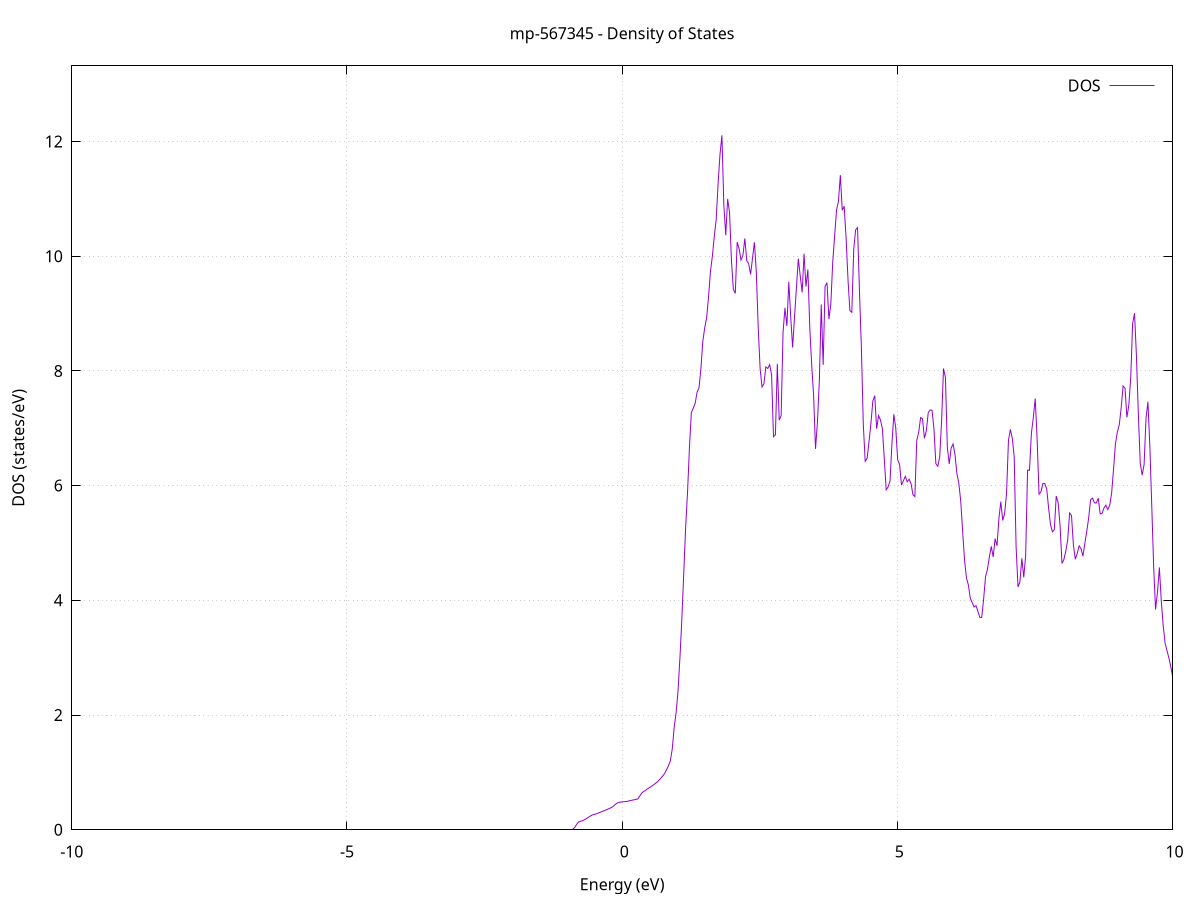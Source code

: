 set title 'mp-567345 - Density of States'
set xlabel 'Energy (eV)'
set ylabel 'DOS (states/eV)'
set grid
set xrange [-10:10]
set yrange [0:13.317]
set xzeroaxis lt -1
set terminal png size 800,600
set output 'mp-567345_dos_gnuplot.png'
plot '-' using 1:2 with lines title 'DOS'
-43.484700 0.000000
-43.450000 0.000000
-43.415300 0.000000
-43.380600 0.000000
-43.345900 0.000000
-43.311200 0.000000
-43.276400 0.000000
-43.241700 0.000000
-43.207000 0.000000
-43.172300 0.000000
-43.137600 0.000000
-43.102900 0.000000
-43.068200 0.000000
-43.033500 0.000000
-42.998800 0.000000
-42.964000 0.000000
-42.929300 0.000000
-42.894600 0.000000
-42.859900 0.000000
-42.825200 0.000000
-42.790500 0.000000
-42.755800 0.000000
-42.721100 0.000000
-42.686400 0.000000
-42.651700 0.000000
-42.616900 0.000000
-42.582200 0.000000
-42.547500 0.000000
-42.512800 0.000000
-42.478100 0.000000
-42.443400 0.000000
-42.408700 0.000000
-42.374000 0.000000
-42.339300 0.000000
-42.304500 0.000000
-42.269800 0.000000
-42.235100 0.000000
-42.200400 0.000000
-42.165700 0.000000
-42.131000 0.000000
-42.096300 0.000000
-42.061600 0.000000
-42.026900 0.000000
-41.992100 0.000000
-41.957400 0.000000
-41.922700 0.000000
-41.888000 0.000000
-41.853300 0.000000
-41.818600 0.000000
-41.783900 0.000000
-41.749200 0.000000
-41.714500 0.000000
-41.679700 0.000000
-41.645000 0.000000
-41.610300 0.000000
-41.575600 0.000000
-41.540900 0.000000
-41.506200 0.000000
-41.471500 0.000000
-41.436800 0.000000
-41.402100 0.000000
-41.367400 0.000000
-41.332600 0.000000
-41.297900 0.000000
-41.263200 0.000000
-41.228500 0.000000
-41.193800 0.000000
-41.159100 0.000000
-41.124400 0.000000
-41.089700 0.000000
-41.055000 0.000000
-41.020200 0.000000
-40.985500 0.000000
-40.950800 0.000000
-40.916100 0.000000
-40.881400 0.000000
-40.846700 0.000000
-40.812000 0.000000
-40.777300 0.000000
-40.742600 0.000000
-40.707800 0.000000
-40.673100 0.000000
-40.638400 0.000000
-40.603700 0.000000
-40.569000 0.000000
-40.534300 0.000000
-40.499600 0.000000
-40.464900 0.000000
-40.430200 0.000000
-40.395400 0.000000
-40.360700 0.000000
-40.326000 67.755500
-40.291300 89.110800
-40.256600 29.577800
-40.221900 91.088600
-40.187200 205.548600
-40.152500 22.062100
-40.117800 133.493100
-40.083000 11.758600
-40.048300 0.000000
-40.013600 0.000000
-39.978900 0.000000
-39.944200 0.000000
-39.909500 0.000000
-39.874800 0.000000
-39.840100 0.000000
-39.805400 0.000000
-39.770700 0.000000
-39.735900 0.000000
-39.701200 0.000000
-39.666500 0.000000
-39.631800 0.000000
-39.597100 0.000000
-39.562400 0.000000
-39.527700 0.000000
-39.493000 0.000000
-39.458300 0.000000
-39.423500 0.000000
-39.388800 0.000000
-39.354100 0.000000
-39.319400 0.000000
-39.284700 0.000000
-39.250000 0.000000
-39.215300 0.000000
-39.180600 0.000000
-39.145900 0.000000
-39.111100 0.000000
-39.076400 0.000000
-39.041700 0.000000
-39.007000 0.000000
-38.972300 0.000000
-38.937600 0.000000
-38.902900 0.000000
-38.868200 0.000000
-38.833500 0.000000
-38.798700 0.000000
-38.764000 0.000000
-38.729300 0.000000
-38.694600 0.000000
-38.659900 0.000000
-38.625200 0.000000
-38.590500 0.000000
-38.555800 0.000000
-38.521100 0.000000
-38.486300 0.000000
-38.451600 0.000000
-38.416900 0.000000
-38.382200 0.000000
-38.347500 0.000000
-38.312800 0.000000
-38.278100 0.000000
-38.243400 0.000000
-38.208700 0.000000
-38.174000 0.000000
-38.139200 0.000000
-38.104500 0.000000
-38.069800 0.000000
-38.035100 0.000000
-38.000400 0.000000
-37.965700 0.000000
-37.931000 0.000000
-37.896300 0.000000
-37.861600 0.000000
-37.826800 0.000000
-37.792100 0.000000
-37.757400 0.000000
-37.722700 0.000000
-37.688000 0.000000
-37.653300 0.000000
-37.618600 0.000000
-37.583900 0.000000
-37.549200 0.000000
-37.514400 0.000000
-37.479700 0.000000
-37.445000 0.000000
-37.410300 0.000000
-37.375600 0.000000
-37.340900 0.000000
-37.306200 0.000000
-37.271500 0.000000
-37.236800 0.000000
-37.202000 0.000000
-37.167300 0.000000
-37.132600 0.000000
-37.097900 0.000000
-37.063200 0.000000
-37.028500 0.000000
-36.993800 0.000000
-36.959100 0.000000
-36.924400 0.000000
-36.889700 0.000000
-36.854900 0.000000
-36.820200 0.000000
-36.785500 0.000000
-36.750800 0.000000
-36.716100 0.000000
-36.681400 0.000000
-36.646700 0.000000
-36.612000 0.000000
-36.577300 0.000000
-36.542500 0.000000
-36.507800 0.000000
-36.473100 0.000000
-36.438400 0.000000
-36.403700 0.000000
-36.369000 0.000000
-36.334300 0.000000
-36.299600 0.000000
-36.264900 0.000000
-36.230100 0.000000
-36.195400 0.000000
-36.160700 0.000000
-36.126000 0.000000
-36.091300 0.000000
-36.056600 0.000000
-36.021900 0.000000
-35.987200 0.000000
-35.952500 0.000000
-35.917700 0.000000
-35.883000 0.000000
-35.848300 0.000000
-35.813600 0.000000
-35.778900 0.000000
-35.744200 0.000000
-35.709500 0.000000
-35.674800 0.000000
-35.640100 0.000000
-35.605300 0.000000
-35.570600 0.000000
-35.535900 0.000000
-35.501200 0.000000
-35.466500 0.000000
-35.431800 0.000000
-35.397100 0.000000
-35.362400 0.000000
-35.327700 0.000000
-35.293000 0.000000
-35.258200 0.000000
-35.223500 0.000000
-35.188800 0.000000
-35.154100 0.000000
-35.119400 0.000000
-35.084700 0.000000
-35.050000 0.000000
-35.015300 0.000000
-34.980600 0.000000
-34.945800 0.000000
-34.911100 0.000000
-34.876400 0.000000
-34.841700 0.000000
-34.807000 0.000000
-34.772300 0.000000
-34.737600 0.000000
-34.702900 0.000000
-34.668200 0.000000
-34.633400 0.000000
-34.598700 0.000000
-34.564000 0.000000
-34.529300 0.000000
-34.494600 0.000000
-34.459900 0.000000
-34.425200 0.000000
-34.390500 0.000000
-34.355800 0.000000
-34.321000 0.000000
-34.286300 0.000000
-34.251600 0.000000
-34.216900 0.000000
-34.182200 0.000000
-34.147500 0.000000
-34.112800 0.000000
-34.078100 0.000000
-34.043400 0.000000
-34.008600 0.000000
-33.973900 0.000000
-33.939200 0.000000
-33.904500 0.000000
-33.869800 0.000000
-33.835100 0.000000
-33.800400 0.000000
-33.765700 0.000000
-33.731000 0.000000
-33.696300 0.000000
-33.661500 0.000000
-33.626800 0.000000
-33.592100 0.000000
-33.557400 0.000000
-33.522700 0.000000
-33.488000 0.000000
-33.453300 0.000000
-33.418600 0.000000
-33.383900 0.000000
-33.349100 0.000000
-33.314400 0.000000
-33.279700 0.000000
-33.245000 0.000000
-33.210300 0.000000
-33.175600 0.000000
-33.140900 0.000000
-33.106200 0.000000
-33.071500 0.000000
-33.036700 0.000000
-33.002000 0.000000
-32.967300 0.000000
-32.932600 0.000000
-32.897900 0.000000
-32.863200 0.000000
-32.828500 0.000000
-32.793800 0.000000
-32.759100 0.000000
-32.724300 0.000000
-32.689600 0.000000
-32.654900 0.000000
-32.620200 0.000000
-32.585500 0.000000
-32.550800 0.000000
-32.516100 0.000000
-32.481400 0.000000
-32.446700 0.000000
-32.412000 0.000000
-32.377200 0.000000
-32.342500 0.000000
-32.307800 0.000000
-32.273100 0.000000
-32.238400 0.000000
-32.203700 0.000000
-32.169000 0.000000
-32.134300 0.000000
-32.099600 0.000000
-32.064800 0.000000
-32.030100 0.000000
-31.995400 0.000000
-31.960700 0.000000
-31.926000 0.000000
-31.891300 0.000000
-31.856600 0.000000
-31.821900 0.000000
-31.787200 0.000000
-31.752400 0.000000
-31.717700 0.000000
-31.683000 0.000000
-31.648300 0.000000
-31.613600 0.000000
-31.578900 0.000000
-31.544200 0.000000
-31.509500 0.000000
-31.474800 0.000000
-31.440000 0.000000
-31.405300 0.000000
-31.370600 0.000000
-31.335900 0.000000
-31.301200 0.000000
-31.266500 0.000000
-31.231800 0.000000
-31.197100 0.000000
-31.162400 0.000000
-31.127600 0.000000
-31.092900 0.000000
-31.058200 0.000000
-31.023500 0.000000
-30.988800 0.000000
-30.954100 0.000000
-30.919400 0.000000
-30.884700 0.000000
-30.850000 0.000000
-30.815300 0.000000
-30.780500 0.000000
-30.745800 0.000000
-30.711100 0.000000
-30.676400 0.000000
-30.641700 0.000000
-30.607000 0.000000
-30.572300 0.000000
-30.537600 0.000000
-30.502900 0.000000
-30.468100 0.000000
-30.433400 0.000000
-30.398700 0.000000
-30.364000 0.000000
-30.329300 0.000000
-30.294600 0.000000
-30.259900 0.000000
-30.225200 0.000000
-30.190500 0.000000
-30.155700 0.000000
-30.121000 0.000000
-30.086300 0.000000
-30.051600 0.000000
-30.016900 0.000000
-29.982200 0.000000
-29.947500 0.000000
-29.912800 0.000000
-29.878100 0.000000
-29.843300 0.000000
-29.808600 0.000000
-29.773900 0.000000
-29.739200 0.000000
-29.704500 0.000000
-29.669800 0.000000
-29.635100 0.000000
-29.600400 0.000000
-29.565700 0.000000
-29.530900 0.000000
-29.496200 0.000000
-29.461500 0.000000
-29.426800 0.000000
-29.392100 0.000000
-29.357400 0.000000
-29.322700 0.000000
-29.288000 0.000000
-29.253300 0.000000
-29.218600 0.000000
-29.183800 0.000000
-29.149100 0.000000
-29.114400 0.000000
-29.079700 0.000000
-29.045000 0.000000
-29.010300 0.000000
-28.975600 0.000000
-28.940900 0.000000
-28.906200 0.000000
-28.871400 0.000000
-28.836700 0.000000
-28.802000 0.000000
-28.767300 0.000000
-28.732600 0.000000
-28.697900 0.000000
-28.663200 0.000000
-28.628500 0.000000
-28.593800 0.000000
-28.559000 0.000000
-28.524300 0.000000
-28.489600 0.000000
-28.454900 0.000000
-28.420200 0.000000
-28.385500 0.000000
-28.350800 0.000000
-28.316100 0.000000
-28.281400 0.000000
-28.246600 0.000000
-28.211900 0.000000
-28.177200 0.000000
-28.142500 0.000000
-28.107800 0.000000
-28.073100 0.000000
-28.038400 0.000000
-28.003700 0.000000
-27.969000 0.000000
-27.934200 0.000000
-27.899500 0.000000
-27.864800 0.000000
-27.830100 0.000000
-27.795400 0.000000
-27.760700 0.000000
-27.726000 0.000000
-27.691300 0.000000
-27.656600 0.000000
-27.621900 0.000000
-27.587100 0.000000
-27.552400 0.000000
-27.517700 0.000000
-27.483000 0.000000
-27.448300 0.000000
-27.413600 0.000000
-27.378900 0.000000
-27.344200 0.000000
-27.309500 0.000000
-27.274700 0.000000
-27.240000 0.000000
-27.205300 0.000000
-27.170600 0.000000
-27.135900 0.000000
-27.101200 0.000000
-27.066500 0.000000
-27.031800 0.000000
-26.997100 0.000000
-26.962300 0.000000
-26.927600 0.000000
-26.892900 0.000000
-26.858200 0.000000
-26.823500 0.000000
-26.788800 0.000000
-26.754100 0.000000
-26.719400 0.000000
-26.684700 0.000000
-26.649900 0.000000
-26.615200 0.000000
-26.580500 0.000000
-26.545800 0.000000
-26.511100 0.000000
-26.476400 0.000000
-26.441700 0.000000
-26.407000 0.000000
-26.372300 0.000000
-26.337600 0.000000
-26.302800 0.000000
-26.268100 0.000000
-26.233400 0.000000
-26.198700 0.000000
-26.164000 0.000000
-26.129300 0.000000
-26.094600 0.000000
-26.059900 0.000000
-26.025200 0.000000
-25.990400 0.000000
-25.955700 0.000000
-25.921000 0.000000
-25.886300 0.000000
-25.851600 0.000000
-25.816900 0.000000
-25.782200 0.000000
-25.747500 0.000000
-25.712800 0.000000
-25.678000 0.000000
-25.643300 0.000000
-25.608600 0.000000
-25.573900 0.000000
-25.539200 0.000000
-25.504500 0.000000
-25.469800 3.218900
-25.435100 4.213200
-25.400400 7.370700
-25.365600 5.836700
-25.330900 8.826100
-25.296200 23.015900
-25.261500 21.159400
-25.226800 31.710100
-25.192100 50.794000
-25.157400 7.067900
-25.122700 30.571700
-25.088000 13.836700
-25.053200 63.639600
-25.018500 24.019900
-24.983800 47.175900
-24.949100 11.722200
-24.914400 24.283200
-24.879700 25.222000
-24.845000 31.630900
-24.810300 6.247400
-24.775600 5.858600
-24.740900 8.308700
-24.706100 21.072700
-24.671400 23.991200
-24.636700 7.431700
-24.602000 12.318300
-24.567300 10.200900
-24.532600 2.662500
-24.497900 7.561400
-24.463200 0.000000
-24.428500 0.000000
-24.393700 0.000000
-24.359000 0.000000
-24.324300 0.000000
-24.289600 0.000000
-24.254900 0.000000
-24.220200 0.000000
-24.185500 0.000000
-24.150800 0.000000
-24.116100 0.000000
-24.081300 0.000000
-24.046600 0.000000
-24.011900 0.000000
-23.977200 0.000000
-23.942500 0.000000
-23.907800 0.000000
-23.873100 0.000000
-23.838400 0.000000
-23.803700 0.000000
-23.768900 0.000000
-23.734200 0.000000
-23.699500 0.000000
-23.664800 0.000000
-23.630100 0.000000
-23.595400 0.000000
-23.560700 0.000000
-23.526000 0.000000
-23.491300 0.000000
-23.456500 0.000000
-23.421800 0.000000
-23.387100 0.000000
-23.352400 0.000000
-23.317700 0.000000
-23.283000 0.000000
-23.248300 0.000000
-23.213600 0.000000
-23.178900 0.000000
-23.144200 0.000000
-23.109400 0.000000
-23.074700 0.000000
-23.040000 0.000000
-23.005300 0.000000
-22.970600 0.000000
-22.935900 0.000000
-22.901200 0.000000
-22.866500 0.000000
-22.831800 0.000000
-22.797000 0.000000
-22.762300 0.000000
-22.727600 0.000000
-22.692900 0.000000
-22.658200 0.000000
-22.623500 0.000000
-22.588800 0.000000
-22.554100 0.000000
-22.519400 0.000000
-22.484600 0.000000
-22.449900 0.000000
-22.415200 0.000000
-22.380500 0.000000
-22.345800 0.000000
-22.311100 0.000000
-22.276400 0.000000
-22.241700 0.000000
-22.207000 0.000000
-22.172200 0.000000
-22.137500 0.000000
-22.102800 0.000000
-22.068100 0.000000
-22.033400 0.000000
-21.998700 0.000000
-21.964000 0.000000
-21.929300 0.000000
-21.894600 0.000000
-21.859900 0.000000
-21.825100 0.000000
-21.790400 0.000000
-21.755700 0.000000
-21.721000 0.000000
-21.686300 0.000000
-21.651600 0.000000
-21.616900 0.000000
-21.582200 0.000000
-21.547500 0.000000
-21.512700 0.000000
-21.478000 0.000000
-21.443300 0.000000
-21.408600 0.000000
-21.373900 0.000000
-21.339200 0.000000
-21.304500 0.000000
-21.269800 0.000000
-21.235100 0.000000
-21.200300 0.000000
-21.165600 0.000000
-21.130900 0.000000
-21.096200 0.000000
-21.061500 0.000000
-21.026800 0.000000
-20.992100 0.000000
-20.957400 0.000000
-20.922700 0.000000
-20.887900 0.000000
-20.853200 0.000000
-20.818500 0.000000
-20.783800 0.000000
-20.749100 0.000000
-20.714400 0.000000
-20.679700 0.000000
-20.645000 0.000000
-20.610300 0.000000
-20.575500 0.000000
-20.540800 0.000000
-20.506100 0.000000
-20.471400 0.000000
-20.436700 0.000000
-20.402000 0.000000
-20.367300 0.000000
-20.332600 0.000000
-20.297900 0.000000
-20.263200 0.000000
-20.228400 0.000000
-20.193700 0.000000
-20.159000 0.000000
-20.124300 0.000000
-20.089600 0.000000
-20.054900 0.000000
-20.020200 0.000000
-19.985500 0.000000
-19.950800 0.000000
-19.916000 0.000000
-19.881300 0.000000
-19.846600 0.000000
-19.811900 0.000000
-19.777200 0.000000
-19.742500 0.000000
-19.707800 0.000000
-19.673100 0.000000
-19.638400 0.000000
-19.603600 0.000000
-19.568900 0.000000
-19.534200 0.000000
-19.499500 0.000000
-19.464800 0.000000
-19.430100 0.000000
-19.395400 0.000000
-19.360700 0.000000
-19.326000 0.000000
-19.291200 0.000000
-19.256500 0.000000
-19.221800 0.000000
-19.187100 0.000000
-19.152400 0.000000
-19.117700 0.000000
-19.083000 0.000000
-19.048300 0.000000
-19.013600 0.000000
-18.978800 0.000000
-18.944100 0.000000
-18.909400 0.000000
-18.874700 0.000000
-18.840000 0.000000
-18.805300 0.000000
-18.770600 0.000000
-18.735900 0.000000
-18.701200 0.000000
-18.666500 0.000000
-18.631700 0.000000
-18.597000 0.000000
-18.562300 0.000000
-18.527600 0.000000
-18.492900 0.000000
-18.458200 0.000000
-18.423500 0.000000
-18.388800 0.000000
-18.354100 0.000000
-18.319300 0.000000
-18.284600 0.000000
-18.249900 0.000000
-18.215200 0.000000
-18.180500 0.000000
-18.145800 0.000000
-18.111100 0.000000
-18.076400 0.000000
-18.041700 0.000000
-18.006900 0.000000
-17.972200 0.000000
-17.937500 0.000000
-17.902800 0.000000
-17.868100 0.000000
-17.833400 0.000000
-17.798700 0.000000
-17.764000 0.000000
-17.729300 0.000000
-17.694500 0.000000
-17.659800 0.000000
-17.625100 0.000000
-17.590400 0.000000
-17.555700 0.000000
-17.521000 0.000000
-17.486300 0.000000
-17.451600 0.000000
-17.416900 0.000000
-17.382200 0.000000
-17.347400 0.000000
-17.312700 0.000000
-17.278000 0.000000
-17.243300 0.000000
-17.208600 0.000000
-17.173900 0.000000
-17.139200 0.000000
-17.104500 0.000000
-17.069800 0.000000
-17.035000 0.000000
-17.000300 0.000000
-16.965600 0.000000
-16.930900 0.000000
-16.896200 0.000000
-16.861500 0.000000
-16.826800 0.000000
-16.792100 0.000000
-16.757400 0.000000
-16.722600 0.000000
-16.687900 0.000000
-16.653200 0.000000
-16.618500 0.000000
-16.583800 0.000000
-16.549100 0.000000
-16.514400 0.000000
-16.479700 0.000000
-16.445000 0.000000
-16.410200 0.000000
-16.375500 0.000000
-16.340800 0.000000
-16.306100 0.000000
-16.271400 0.000000
-16.236700 0.000000
-16.202000 0.000000
-16.167300 0.000000
-16.132600 0.000000
-16.097800 0.000000
-16.063100 0.000000
-16.028400 0.000000
-15.993700 0.000000
-15.959000 0.000000
-15.924300 0.000000
-15.889600 0.000000
-15.854900 0.000000
-15.820200 0.000000
-15.785500 0.000000
-15.750700 0.000000
-15.716000 0.000000
-15.681300 0.000000
-15.646600 0.000000
-15.611900 0.000000
-15.577200 0.000000
-15.542500 0.000000
-15.507800 0.000000
-15.473100 0.000000
-15.438300 0.000000
-15.403600 0.000000
-15.368900 0.000000
-15.334200 0.000000
-15.299500 0.000000
-15.264800 0.000000
-15.230100 0.000000
-15.195400 0.000000
-15.160700 0.000000
-15.125900 0.000000
-15.091200 0.000000
-15.056500 0.000000
-15.021800 0.000000
-14.987100 0.000000
-14.952400 0.000000
-14.917700 0.000000
-14.883000 0.000000
-14.848300 0.000000
-14.813500 0.000000
-14.778800 0.000000
-14.744100 0.000000
-14.709400 0.000000
-14.674700 0.000000
-14.640000 0.000000
-14.605300 0.000000
-14.570600 0.000000
-14.535900 0.000000
-14.501100 0.000000
-14.466400 0.000000
-14.431700 0.000000
-14.397000 0.000000
-14.362300 0.000000
-14.327600 0.000000
-14.292900 0.000000
-14.258200 0.000000
-14.223500 0.000000
-14.188800 0.000000
-14.154000 0.000000
-14.119300 0.000000
-14.084600 0.000000
-14.049900 0.000000
-14.015200 0.000000
-13.980500 0.000000
-13.945800 0.000000
-13.911100 0.000000
-13.876400 0.000000
-13.841600 0.000000
-13.806900 0.000000
-13.772200 0.000000
-13.737500 0.000000
-13.702800 0.000000
-13.668100 0.000000
-13.633400 0.000000
-13.598700 0.000000
-13.564000 0.000000
-13.529200 0.000000
-13.494500 0.000000
-13.459800 0.000000
-13.425100 0.000000
-13.390400 0.000000
-13.355700 0.000000
-13.321000 0.000000
-13.286300 0.000000
-13.251600 0.000000
-13.216800 0.000000
-13.182100 0.000000
-13.147400 0.000000
-13.112700 0.000000
-13.078000 0.000000
-13.043300 0.000000
-13.008600 0.000000
-12.973900 0.000000
-12.939200 0.000000
-12.904400 0.000000
-12.869700 0.000000
-12.835000 0.000000
-12.800300 0.000000
-12.765600 0.000000
-12.730900 0.000000
-12.696200 0.000000
-12.661500 0.000000
-12.626800 0.000000
-12.592100 0.000000
-12.557300 0.000000
-12.522600 0.000000
-12.487900 0.000000
-12.453200 0.000000
-12.418500 0.000000
-12.383800 0.000000
-12.349100 0.000000
-12.314400 0.000000
-12.279700 0.000000
-12.244900 0.000000
-12.210200 0.000000
-12.175500 0.000000
-12.140800 0.000000
-12.106100 0.000000
-12.071400 0.000000
-12.036700 0.000000
-12.002000 0.000000
-11.967300 0.000000
-11.932500 0.000000
-11.897800 0.000000
-11.863100 0.000000
-11.828400 0.000000
-11.793700 0.000000
-11.759000 0.000000
-11.724300 0.000000
-11.689600 0.000000
-11.654900 0.000000
-11.620100 0.000000
-11.585400 0.000000
-11.550700 0.000000
-11.516000 0.000000
-11.481300 0.000000
-11.446600 0.000000
-11.411900 0.000000
-11.377200 0.000000
-11.342500 0.000000
-11.307800 0.000000
-11.273000 0.000000
-11.238300 0.000000
-11.203600 0.000000
-11.168900 0.000000
-11.134200 0.000000
-11.099500 0.000000
-11.064800 0.000000
-11.030100 0.000000
-10.995400 0.000000
-10.960600 0.000000
-10.925900 0.000000
-10.891200 0.000000
-10.856500 0.000000
-10.821800 0.000000
-10.787100 0.000000
-10.752400 0.000000
-10.717700 0.000000
-10.683000 0.000000
-10.648200 0.000000
-10.613500 0.000000
-10.578800 0.000000
-10.544100 0.000000
-10.509400 0.000000
-10.474700 0.000000
-10.440000 0.000000
-10.405300 0.000000
-10.370600 0.000000
-10.335800 0.000000
-10.301100 0.000000
-10.266400 0.000000
-10.231700 0.000000
-10.197000 0.000000
-10.162300 0.000000
-10.127600 0.000000
-10.092900 0.000000
-10.058200 0.000000
-10.023400 0.000000
-9.988700 0.000000
-9.954000 0.000000
-9.919300 0.000000
-9.884600 0.000000
-9.849900 0.000000
-9.815200 0.000000
-9.780500 0.000000
-9.745800 0.000000
-9.711100 0.000000
-9.676300 0.000000
-9.641600 0.000000
-9.606900 0.000000
-9.572200 0.000000
-9.537500 0.000000
-9.502800 0.000000
-9.468100 0.000000
-9.433400 0.000000
-9.398700 0.000000
-9.363900 0.000000
-9.329200 0.000000
-9.294500 0.000000
-9.259800 0.000000
-9.225100 0.000000
-9.190400 0.000000
-9.155700 0.000000
-9.121000 0.000000
-9.086300 0.000000
-9.051500 0.000000
-9.016800 0.000000
-8.982100 0.000000
-8.947400 0.000000
-8.912700 0.000000
-8.878000 0.000000
-8.843300 0.000000
-8.808600 0.000000
-8.773900 0.000000
-8.739100 0.000000
-8.704400 0.000000
-8.669700 0.000000
-8.635000 0.000000
-8.600300 0.000000
-8.565600 0.000000
-8.530900 0.000000
-8.496200 0.000000
-8.461500 0.000000
-8.426700 0.000000
-8.392000 0.000000
-8.357300 0.000000
-8.322600 0.000000
-8.287900 0.000000
-8.253200 0.000000
-8.218500 0.000000
-8.183800 0.000000
-8.149100 0.000000
-8.114400 0.000000
-8.079600 0.000000
-8.044900 0.000000
-8.010200 0.000000
-7.975500 0.000000
-7.940800 0.000000
-7.906100 0.000000
-7.871400 0.000000
-7.836700 0.000000
-7.802000 0.000000
-7.767200 0.000000
-7.732500 0.000000
-7.697800 0.000000
-7.663100 0.000000
-7.628400 0.000000
-7.593700 0.000000
-7.559000 0.000000
-7.524300 0.000000
-7.489600 0.000000
-7.454800 0.000000
-7.420100 0.000000
-7.385400 0.000000
-7.350700 0.000000
-7.316000 0.000000
-7.281300 0.000000
-7.246600 0.000000
-7.211900 0.000000
-7.177200 0.000000
-7.142400 0.000000
-7.107700 0.000000
-7.073000 0.000000
-7.038300 0.000000
-7.003600 0.000000
-6.968900 0.000000
-6.934200 0.000000
-6.899500 0.000000
-6.864800 0.000000
-6.830100 0.000000
-6.795300 0.000000
-6.760600 0.000000
-6.725900 0.000000
-6.691200 0.000000
-6.656500 0.000000
-6.621800 0.000000
-6.587100 0.000000
-6.552400 0.000000
-6.517700 0.000000
-6.482900 0.000000
-6.448200 0.000000
-6.413500 0.000000
-6.378800 0.000000
-6.344100 0.000000
-6.309400 0.000000
-6.274700 0.000000
-6.240000 0.000000
-6.205300 0.000000
-6.170500 0.000000
-6.135800 0.000000
-6.101100 0.000000
-6.066400 0.000000
-6.031700 0.000000
-5.997000 0.000000
-5.962300 0.000000
-5.927600 0.000000
-5.892900 0.000000
-5.858100 0.000000
-5.823400 0.000000
-5.788700 0.000000
-5.754000 0.000000
-5.719300 0.000000
-5.684600 0.000000
-5.649900 0.000000
-5.615200 0.000000
-5.580500 0.000000
-5.545700 0.000000
-5.511000 0.000000
-5.476300 0.000000
-5.441600 0.000000
-5.406900 0.000000
-5.372200 0.000000
-5.337500 0.000000
-5.302800 0.000000
-5.268100 0.000000
-5.233400 0.000000
-5.198600 0.000000
-5.163900 0.000000
-5.129200 0.000000
-5.094500 0.000000
-5.059800 0.000000
-5.025100 0.000000
-4.990400 0.000000
-4.955700 0.000000
-4.921000 0.000000
-4.886200 0.000000
-4.851500 0.000000
-4.816800 0.000000
-4.782100 0.000000
-4.747400 0.000000
-4.712700 0.000000
-4.678000 0.000000
-4.643300 0.000000
-4.608600 0.000000
-4.573800 0.000000
-4.539100 0.000000
-4.504400 0.000000
-4.469700 0.000000
-4.435000 0.000000
-4.400300 0.000000
-4.365600 0.000000
-4.330900 0.000000
-4.296200 0.000000
-4.261400 0.000000
-4.226700 0.000000
-4.192000 0.000000
-4.157300 0.000000
-4.122600 0.000000
-4.087900 0.000000
-4.053200 0.000000
-4.018500 0.000000
-3.983800 0.000000
-3.949000 0.000000
-3.914300 0.000000
-3.879600 0.000000
-3.844900 0.000000
-3.810200 0.000000
-3.775500 0.000000
-3.740800 0.000000
-3.706100 0.000000
-3.671400 0.000000
-3.636700 0.000000
-3.601900 0.000000
-3.567200 0.000000
-3.532500 0.000000
-3.497800 0.000000
-3.463100 0.000000
-3.428400 0.000000
-3.393700 0.000000
-3.359000 0.000000
-3.324300 0.000000
-3.289500 0.000000
-3.254800 0.000000
-3.220100 0.000000
-3.185400 0.000000
-3.150700 0.000000
-3.116000 0.000000
-3.081300 0.000000
-3.046600 0.000000
-3.011900 0.000000
-2.977100 0.000000
-2.942400 0.000000
-2.907700 0.000000
-2.873000 0.000000
-2.838300 0.000000
-2.803600 0.000000
-2.768900 0.000000
-2.734200 0.000000
-2.699500 0.000000
-2.664700 0.000000
-2.630000 0.000000
-2.595300 0.000000
-2.560600 0.000000
-2.525900 0.000000
-2.491200 0.000000
-2.456500 0.000000
-2.421800 0.000000
-2.387100 0.000000
-2.352400 0.000000
-2.317600 0.000000
-2.282900 0.000000
-2.248200 0.000000
-2.213500 0.000000
-2.178800 0.000000
-2.144100 0.000000
-2.109400 0.000000
-2.074700 0.000000
-2.040000 0.000000
-2.005200 0.000000
-1.970500 0.000000
-1.935800 0.000000
-1.901100 0.000000
-1.866400 0.000000
-1.831700 0.000000
-1.797000 0.000000
-1.762300 0.000000
-1.727600 0.000000
-1.692800 0.000000
-1.658100 0.000000
-1.623400 0.000000
-1.588700 0.000000
-1.554000 0.000000
-1.519300 0.000000
-1.484600 0.000000
-1.449900 0.000000
-1.415200 0.000000
-1.380400 0.000000
-1.345700 0.000000
-1.311000 0.000000
-1.276300 0.000000
-1.241600 0.000000
-1.206900 0.000000
-1.172200 0.000000
-1.137500 0.000000
-1.102800 0.000000
-1.068000 0.000000
-1.033300 0.000000
-0.998600 0.000000
-0.963900 0.000000
-0.929200 0.000000
-0.894500 0.008600
-0.859800 0.042000
-0.825100 0.097800
-0.790400 0.135700
-0.755700 0.149700
-0.720900 0.157100
-0.686200 0.174000
-0.651500 0.194000
-0.616800 0.215100
-0.582100 0.237100
-0.547400 0.256100
-0.512700 0.267300
-0.478000 0.275200
-0.443300 0.288000
-0.408500 0.301400
-0.373800 0.314400
-0.339100 0.327500
-0.304400 0.341300
-0.269700 0.355700
-0.235000 0.370100
-0.200300 0.386300
-0.165600 0.404500
-0.130900 0.436900
-0.096100 0.464000
-0.061400 0.477300
-0.026700 0.483500
0.008000 0.487800
0.042700 0.490300
0.077400 0.493900
0.112100 0.499900
0.146800 0.509000
0.181500 0.515700
0.216300 0.522500
0.251000 0.530100
0.285700 0.538200
0.320400 0.588200
0.355100 0.638200
0.389800 0.667500
0.424500 0.686100
0.459200 0.713700
0.493900 0.734200
0.528700 0.754800
0.563400 0.777900
0.598100 0.803700
0.632800 0.829600
0.667500 0.862400
0.702200 0.898100
0.736900 0.936700
0.771600 0.980000
0.806300 1.045300
0.841000 1.113600
0.875800 1.201300
0.910500 1.406300
0.945200 1.784600
0.979900 2.033400
1.014600 2.408100
1.049300 2.984400
1.084000 3.653800
1.118700 4.456500
1.153400 5.264700
1.188200 5.883800
1.222900 6.664500
1.257600 7.273500
1.292300 7.348400
1.327000 7.435400
1.361700 7.628900
1.396400 7.703100
1.431100 8.039200
1.465800 8.517300
1.500600 8.750600
1.535300 8.929800
1.570000 9.291000
1.604700 9.735500
1.639400 9.998100
1.674100 10.343300
1.708800 10.634500
1.743500 11.264700
1.778200 11.775600
1.813000 12.106700
1.847700 10.892700
1.882400 10.364400
1.917100 10.996400
1.951800 10.758100
1.986500 9.913600
2.021200 9.420800
2.055900 9.350500
2.090600 10.245000
2.125300 10.129700
2.160100 9.932000
2.194800 10.017900
2.229500 10.308800
2.264200 9.921000
2.298900 9.869200
2.333600 9.681800
2.368300 9.958900
2.403000 10.241500
2.437700 9.729100
2.472500 8.757300
2.507200 8.034900
2.541900 7.718400
2.576600 7.776700
2.611300 8.068900
2.646000 8.041700
2.680700 8.108300
2.715400 7.927900
2.750100 6.852200
2.784900 6.885100
2.819600 8.123700
2.854300 7.140200
2.889000 7.220300
2.923700 8.672400
2.958400 9.098500
2.993100 8.781300
3.027800 9.552100
3.062500 8.942100
3.097300 8.408000
3.132000 8.937400
3.166700 9.447400
3.201400 9.954700
3.236100 9.652600
3.270800 9.367600
3.305500 10.043200
3.340200 9.469900
3.374900 9.767600
3.409700 8.746700
3.444400 8.102100
3.479100 7.565200
3.513800 6.640100
3.548500 7.105000
3.583200 7.832300
3.617900 9.156800
3.652600 8.104800
3.687300 9.474600
3.722000 9.539200
3.756800 8.905000
3.791500 9.157700
3.826200 9.892200
3.860900 10.346900
3.895600 10.802900
3.930300 10.957700
3.965000 11.412000
3.999700 10.800500
4.034400 10.870100
4.069200 10.316400
4.103900 9.590600
4.138600 9.049500
4.173300 9.020700
4.208000 10.120900
4.242700 10.459600
4.277400 10.496500
4.312100 9.385000
4.346800 8.414400
4.381600 7.071700
4.416300 6.425200
4.451000 6.473100
4.485700 6.767400
4.520400 7.083200
4.555100 7.474700
4.589800 7.566900
4.624500 6.991200
4.659200 7.222200
4.694000 7.142600
4.728700 6.993400
4.763400 6.467200
4.798100 5.926800
4.832800 5.976400
4.867500 6.081400
4.902200 6.735900
4.936900 7.243500
4.971600 7.004000
5.006400 6.448500
5.041100 6.369100
5.075800 6.009800
5.110500 6.085000
5.145200 6.160500
5.179900 6.066800
5.214600 6.112100
5.249300 6.034500
5.284000 5.842800
5.318700 5.808400
5.353500 6.789900
5.388200 6.923900
5.422900 7.186000
5.457600 7.163100
5.492300 6.825500
5.527000 6.951800
5.561700 7.269800
5.596400 7.320000
5.631100 7.311000
5.665900 6.982600
5.700600 6.381700
5.735300 6.336300
5.770000 6.499600
5.804700 7.130000
5.839400 8.041600
5.874100 7.885400
5.908800 6.662300
5.943500 6.377200
5.978300 6.655100
6.013000 6.726700
6.047700 6.540700
6.082400 6.208000
6.117100 6.045800
6.151800 5.733000
6.186500 5.210300
6.221200 4.701400
6.255900 4.391400
6.290700 4.267100
6.325400 4.039900
6.360100 3.959800
6.394800 3.882700
6.429500 3.906900
6.464200 3.808300
6.498900 3.701800
6.533600 3.701600
6.568300 4.021900
6.603100 4.414500
6.637800 4.539900
6.672500 4.758400
6.707200 4.940400
6.741900 4.756200
6.776600 5.075800
6.811300 4.950800
6.846000 5.429100
6.880700 5.720400
6.915400 5.392300
6.950200 5.516300
6.984900 5.865500
7.019600 6.790500
7.054300 6.978900
7.089000 6.827700
7.123700 6.500200
7.158400 4.928100
7.193100 4.232700
7.227800 4.325700
7.262600 4.732600
7.297300 4.399700
7.332000 4.782400
7.366700 6.268500
7.401400 6.266300
7.436100 6.912800
7.470800 7.181800
7.505500 7.517600
7.540200 6.808100
7.575000 5.851400
7.609700 5.889200
7.644400 6.035100
7.679100 6.036400
7.713800 5.946400
7.748500 5.612400
7.783200 5.320300
7.817900 5.194000
7.852600 5.231800
7.887400 5.816900
7.922100 5.705100
7.956800 5.307400
7.991500 4.641800
8.026200 4.710500
8.060900 4.855800
8.095600 5.049100
8.130300 5.521800
8.165000 5.476900
8.199700 4.959900
8.234500 4.717100
8.269200 4.817100
8.303900 4.950200
8.338600 4.897200
8.373300 4.770000
8.408000 4.997400
8.442700 5.207900
8.477400 5.440300
8.512100 5.754700
8.546900 5.782800
8.581600 5.698400
8.616300 5.698800
8.651000 5.780300
8.685700 5.505900
8.720400 5.515100
8.755100 5.610200
8.789800 5.658800
8.824500 5.583200
8.859300 5.657300
8.894000 5.867600
8.928700 6.286200
8.963400 6.730900
8.998100 6.937500
9.032800 7.060300
9.067500 7.354800
9.102200 7.735700
9.136900 7.699000
9.171700 7.189100
9.206400 7.399400
9.241100 7.886200
9.275800 8.827800
9.310500 9.004200
9.345200 8.248400
9.379900 7.228200
9.414600 6.383800
9.449300 6.182100
9.484100 6.367500
9.518800 7.172300
9.553500 7.462000
9.588200 6.695700
9.622900 5.656700
9.657600 4.589500
9.692300 3.839200
9.727000 4.138600
9.761700 4.573000
9.796400 3.987000
9.831200 3.556600
9.865900 3.251400
9.900600 3.120000
9.935300 2.991800
9.970000 2.837000
10.004700 2.662200
10.039400 2.578800
10.074100 2.467800
10.108800 2.370900
10.143600 2.289900
10.178300 2.207300
10.213000 2.140500
10.247700 2.090800
10.282400 2.060200
10.317100 2.011700
10.351800 1.990100
10.386500 1.999500
10.421200 1.933800
10.456000 1.867800
10.490700 1.820900
10.525400 1.846200
10.560100 1.803400
10.594800 1.787700
10.629500 1.797100
10.664200 1.815600
10.698900 1.855300
10.733600 1.846700
10.768400 1.791000
10.803100 1.805100
10.837800 1.659600
10.872500 1.673300
10.907200 1.656600
10.941900 1.686500
10.976600 1.723800
11.011300 1.761000
11.046000 1.885200
11.080800 1.824300
11.115500 1.845800
11.150200 1.843100
11.184900 1.855900
11.219600 1.887100
11.254300 1.888300
11.289000 1.829500
11.323700 1.813000
11.358400 1.782500
11.393100 1.739200
11.427900 1.668500
11.462600 1.580800
11.497300 1.545700
11.532000 1.512200
11.566700 1.476600
11.601400 1.451500
11.636100 1.440800
11.670800 1.442400
11.705500 1.431700
11.740300 1.445900
11.775000 1.467600
11.809700 1.491200
11.844400 1.516500
11.879100 1.535600
11.913800 1.542900
11.948500 1.541500
11.983200 1.538900
12.017900 1.541300
12.052700 1.549400
12.087400 1.561600
12.122100 1.579100
12.156800 1.603100
12.191500 1.624700
12.226200 1.643700
12.260900 1.666400
12.295600 1.658200
12.330300 1.660200
12.365100 1.662000
12.399800 1.685900
12.434500 1.700500
12.469200 1.719900
12.503900 1.743100
12.538600 1.741800
12.573300 1.790900
12.608000 1.905700
12.642700 1.926400
12.677400 1.909500
12.712200 1.815000
12.746900 1.784900
12.781600 1.854400
12.816300 1.949500
12.851000 2.109200
12.885700 1.907400
12.920400 1.828100
12.955100 1.784600
12.989800 1.744200
13.024600 1.717800
13.059300 1.690900
13.094000 1.659800
13.128700 1.632100
13.163400 1.615100
13.198100 1.594100
13.232800 1.582700
13.267500 1.574700
13.302200 1.572500
13.337000 1.573700
13.371700 1.589600
13.406400 1.610200
13.441100 1.636000
13.475800 1.626800
13.510500 1.606700
13.545200 1.583000
13.579900 1.546000
13.614600 1.518100
13.649400 1.513500
13.684100 1.492400
13.718800 1.486200
13.753500 1.520800
13.788200 1.528200
13.822900 1.517800
13.857600 1.475300
13.892300 1.410100
13.927000 1.384800
13.961800 1.351900
13.996500 1.312300
14.031200 1.357900
14.065900 1.397600
14.100600 1.636400
14.135300 1.418700
14.170000 1.400200
14.204700 1.349100
14.239400 1.219200
14.274100 1.036500
14.308900 0.916800
14.343600 0.839900
14.378300 0.793700
14.413000 0.768500
14.447700 0.761700
14.482400 0.770600
14.517100 0.784500
14.551800 0.802200
14.586500 0.818300
14.621300 0.827700
14.656000 0.840400
14.690700 0.852200
14.725400 0.817800
14.760100 0.773000
14.794800 0.719000
14.829500 0.712500
14.864200 0.708800
14.898900 0.728200
14.933700 0.735500
14.968400 0.812600
15.003100 0.895900
15.037800 0.846400
15.072500 0.874500
15.107200 0.914700
15.141900 0.914900
15.176600 0.952000
15.211300 0.984900
15.246100 0.970300
15.280800 0.990600
15.315500 1.024600
15.350200 1.058700
15.384900 1.110100
15.419600 1.173400
15.454300 1.261000
15.489000 1.504300
15.523700 1.560600
15.558500 1.625500
15.593200 1.706100
15.627900 1.791300
15.662600 1.912600
15.697300 2.044600
15.732000 2.376700
15.766700 2.692900
15.801400 2.664500
15.836100 2.689600
15.870800 2.849000
15.905600 2.981700
15.940300 2.853100
15.975000 2.860700
16.009700 3.037600
16.044400 3.061700
16.079100 3.024800
16.113800 3.044200
16.148500 3.082200
16.183200 3.067200
16.218000 2.947300
16.252700 2.722000
16.287400 2.477300
16.322100 2.453000
16.356800 2.314100
16.391500 2.261100
16.426200 2.259200
16.460900 2.266700
16.495600 2.319300
16.530400 2.400600
16.565100 2.513000
16.599800 2.638400
16.634500 2.831500
16.669200 3.084900
16.703900 3.094400
16.738600 3.076800
16.773300 3.059900
16.808000 2.958300
16.842800 2.921300
16.877500 2.931800
16.912200 2.872800
16.946900 2.749900
16.981600 2.640500
17.016300 2.558800
17.051000 2.503700
17.085700 2.608200
17.120400 2.690700
17.155100 2.991000
17.189900 3.084500
17.224600 3.416500
17.259300 3.335600
17.294000 3.263800
17.328700 3.091400
17.363400 3.078600
17.398100 2.983900
17.432800 2.782700
17.467500 2.704300
17.502300 2.587400
17.537000 2.666000
17.571700 2.604400
17.606400 2.617600
17.641100 2.533300
17.675800 2.523600
17.710500 2.561700
17.745200 2.703700
17.779900 2.785300
17.814700 2.878600
17.849400 2.904300
17.884100 2.849600
17.918800 2.844000
17.953500 2.997800
17.988200 2.798800
18.022900 2.767300
18.057600 2.601600
18.092300 2.566400
18.127100 2.635600
18.161800 2.856600
18.196500 2.965900
18.231200 3.301100
18.265900 3.347100
18.300600 3.400200
18.335300 3.416600
18.370000 3.251600
18.404700 3.195600
18.439500 3.133600
18.474200 3.046900
18.508900 3.006200
18.543600 2.985700
18.578300 2.953400
18.613000 3.018100
18.647700 2.944200
18.682400 2.953900
18.717100 2.925500
18.751800 2.917900
18.786600 2.881000
18.821300 2.908300
18.856000 2.975800
18.890700 2.912500
18.925400 2.831600
18.960100 2.776500
18.994800 2.722700
19.029500 2.639300
19.064200 2.567300
19.099000 2.522400
19.133700 2.511100
19.168400 2.528500
19.203100 2.539600
19.237800 2.540800
19.272500 2.579400
19.307200 2.569100
19.341900 2.605200
19.376600 2.659700
19.411400 2.694900
19.446100 2.713000
19.480800 2.804500
19.515500 2.817600
19.550200 2.803500
19.584900 2.791200
19.619600 2.775100
19.654300 2.815700
19.689000 2.899400
19.723800 2.878800
19.758500 2.995800
19.793200 3.078400
19.827900 3.188600
19.862600 3.223900
19.897300 3.368700
19.932000 3.265700
19.966700 3.275800
20.001400 3.442600
20.036200 3.406400
20.070900 3.428500
20.105600 3.486300
20.140300 3.586900
20.175000 3.739200
20.209700 3.808000
20.244400 3.827500
20.279100 3.931600
20.313800 4.111700
20.348500 4.126700
20.383300 3.890400
20.418000 3.791900
20.452700 3.774600
20.487400 3.686000
20.522100 3.626600
20.556800 3.525300
20.591500 3.614100
20.626200 3.873200
20.660900 3.883900
20.695700 3.644500
20.730400 3.350500
20.765100 3.224300
20.799800 3.187900
20.834500 3.176800
20.869200 3.215400
20.903900 3.263700
20.938600 3.240600
20.973300 3.222100
21.008100 3.102900
21.042800 3.167900
21.077500 3.072900
21.112200 3.012400
21.146900 2.977100
21.181600 3.091800
21.216300 3.018000
21.251000 2.942900
21.285700 2.940600
21.320500 2.873100
21.355200 2.774400
21.389900 2.816900
21.424600 2.902700
21.459300 2.920700
21.494000 2.855400
21.528700 2.772200
21.563400 2.620700
21.598100 2.360600
21.632800 2.381500
21.667600 2.507500
21.702300 2.604300
21.737000 2.707600
21.771700 2.679700
21.806400 2.449100
21.841100 2.231800
21.875800 2.030300
21.910500 1.891600
21.945200 1.879000
21.980000 1.892300
22.014700 1.781600
22.049400 1.598900
22.084100 1.427400
22.118800 1.251100
22.153500 1.103900
22.188200 1.008500
22.222900 1.034600
22.257600 1.156100
22.292400 1.176600
22.327100 0.811100
22.361800 0.686600
22.396500 0.618100
22.431200 0.605500
22.465900 0.600700
22.500600 0.598700
22.535300 0.616800
22.570000 0.602100
22.604800 0.490200
22.639500 0.353400
22.674200 0.194600
22.708900 0.085000
22.743600 0.015300
22.778300 0.000000
22.813000 0.000000
22.847700 0.000000
22.882400 0.000000
22.917200 0.000000
22.951900 0.000000
22.986600 0.000000
23.021300 0.000000
23.056000 0.000000
23.090700 0.000000
23.125400 0.000000
23.160100 0.000000
23.194800 0.000000
23.229500 0.000000
23.264300 0.000000
23.299000 0.000000
23.333700 0.000000
23.368400 0.000000
23.403100 0.000000
23.437800 0.000000
23.472500 0.000000
23.507200 0.000000
23.541900 0.000000
23.576700 0.000000
23.611400 0.000000
23.646100 0.000000
23.680800 0.000000
23.715500 0.000000
23.750200 0.000000
23.784900 0.000000
23.819600 0.000000
23.854300 0.000000
23.889100 0.000000
23.923800 0.000000
23.958500 0.000000
23.993200 0.000000
24.027900 0.000000
24.062600 0.000000
24.097300 0.000000
24.132000 0.000000
24.166700 0.000000
24.201500 0.000000
24.236200 0.000000
24.270900 0.000000
24.305600 0.000000
24.340300 0.000000
24.375000 0.000000
24.409700 0.000000
24.444400 0.000000
24.479100 0.000000
24.513900 0.000000
24.548600 0.000000
24.583300 0.000000
24.618000 0.000000
24.652700 0.000000
24.687400 0.000000
24.722100 0.000000
24.756800 0.000000
24.791500 0.000000
24.826200 0.000000
24.861000 0.000000
24.895700 0.000000
24.930400 0.000000
24.965100 0.000000
24.999800 0.000000
25.034500 0.000000
25.069200 0.000000
25.103900 0.000000
25.138600 0.000000
25.173400 0.000000
25.208100 0.000000
25.242800 0.000000
25.277500 0.000000
25.312200 0.000000
25.346900 0.000000
25.381600 0.000000
25.416300 0.000000
25.451000 0.000000
25.485800 0.000000
25.520500 0.000000
25.555200 0.000000
25.589900 0.000000
25.624600 0.000000
25.659300 0.000000
25.694000 0.000000
25.728700 0.000000
25.763400 0.000000
25.798200 0.000000
25.832900 0.000000
25.867600 0.000000
25.902300 0.000000
25.937000 0.000000
e
